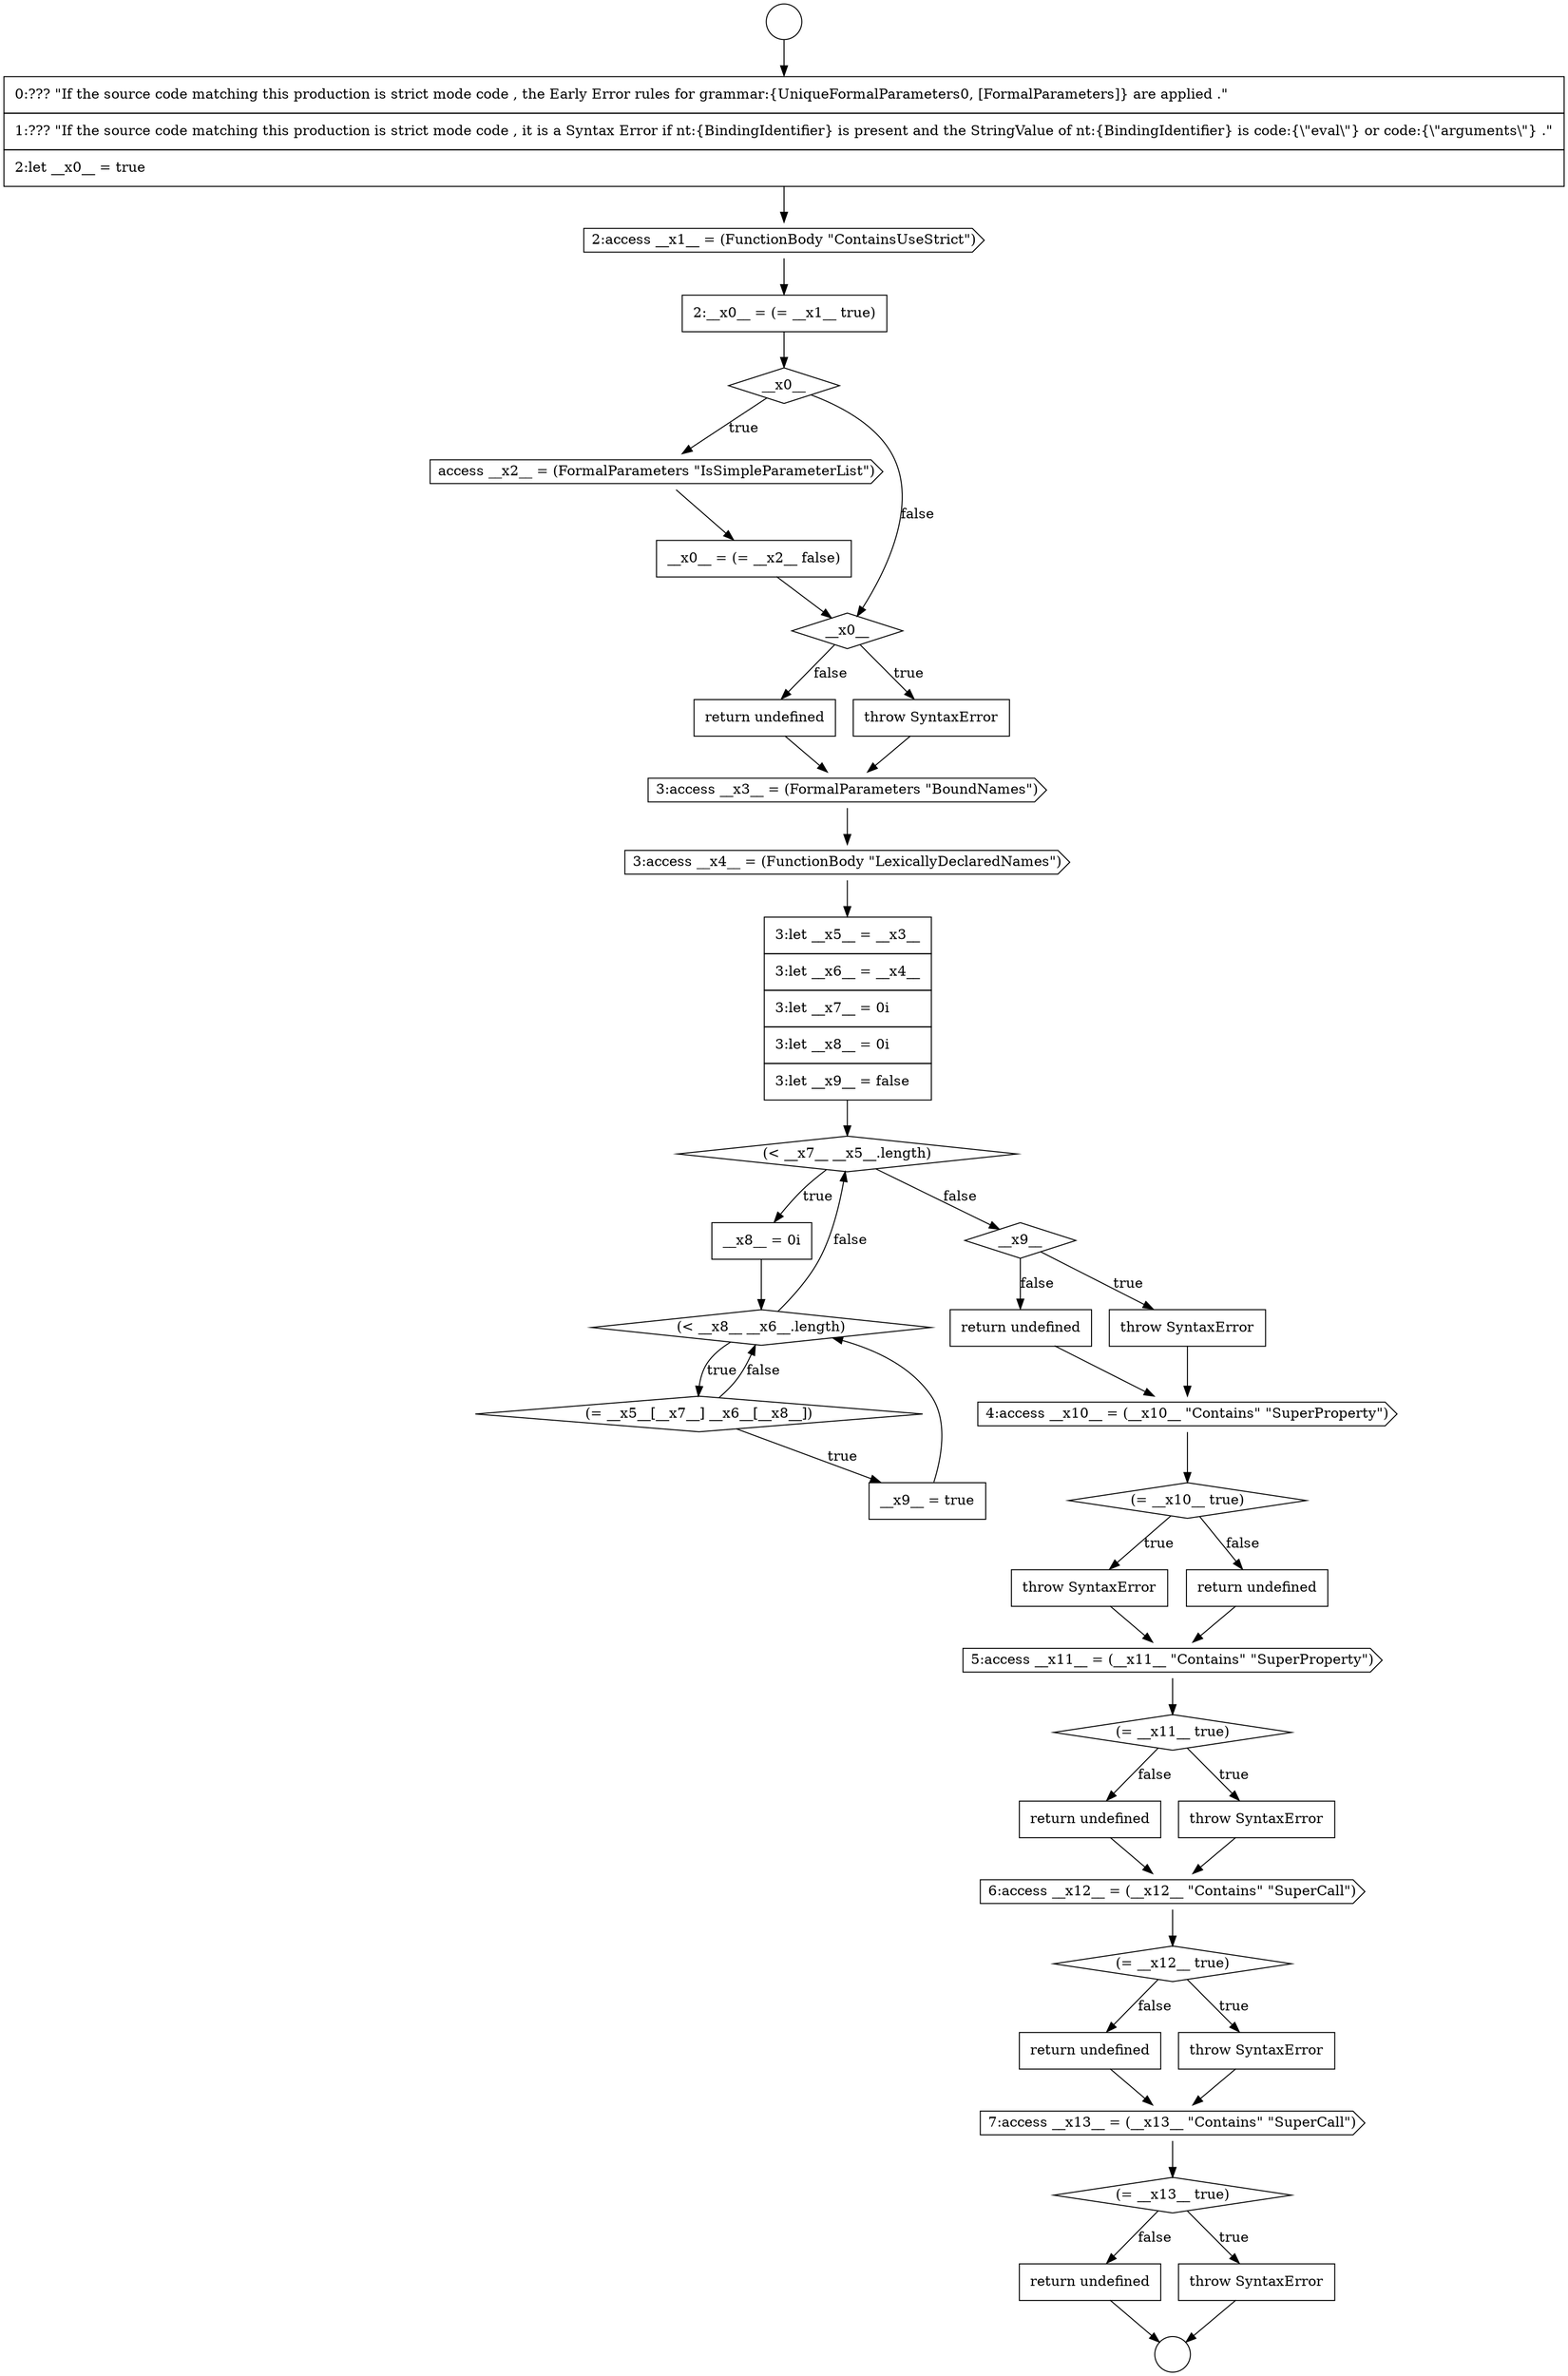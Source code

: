 digraph {
  node18459 [shape=diamond, label=<<font color="black">(= __x12__ true)</font>> color="black" fillcolor="white" style=filled]
  node18438 [shape=none, margin=0, label=<<font color="black">
    <table border="0" cellborder="1" cellspacing="0" cellpadding="10">
      <tr><td align="left">return undefined</td></tr>
    </table>
  </font>> color="black" fillcolor="white" style=filled]
  node18463 [shape=diamond, label=<<font color="black">(= __x13__ true)</font>> color="black" fillcolor="white" style=filled]
  node18451 [shape=diamond, label=<<font color="black">(= __x10__ true)</font>> color="black" fillcolor="white" style=filled]
  node18446 [shape=none, margin=0, label=<<font color="black">
    <table border="0" cellborder="1" cellspacing="0" cellpadding="10">
      <tr><td align="left">__x9__ = true</td></tr>
    </table>
  </font>> color="black" fillcolor="white" style=filled]
  node18432 [shape=none, margin=0, label=<<font color="black">
    <table border="0" cellborder="1" cellspacing="0" cellpadding="10">
      <tr><td align="left">2:__x0__ = (= __x1__ true)</td></tr>
    </table>
  </font>> color="black" fillcolor="white" style=filled]
  node18441 [shape=none, margin=0, label=<<font color="black">
    <table border="0" cellborder="1" cellspacing="0" cellpadding="10">
      <tr><td align="left">3:let __x5__ = __x3__</td></tr>
      <tr><td align="left">3:let __x6__ = __x4__</td></tr>
      <tr><td align="left">3:let __x7__ = 0i</td></tr>
      <tr><td align="left">3:let __x8__ = 0i</td></tr>
      <tr><td align="left">3:let __x9__ = false</td></tr>
    </table>
  </font>> color="black" fillcolor="white" style=filled]
  node18433 [shape=diamond, label=<<font color="black">__x0__</font>> color="black" fillcolor="white" style=filled]
  node18452 [shape=none, margin=0, label=<<font color="black">
    <table border="0" cellborder="1" cellspacing="0" cellpadding="10">
      <tr><td align="left">throw SyntaxError</td></tr>
    </table>
  </font>> color="black" fillcolor="white" style=filled]
  node18461 [shape=none, margin=0, label=<<font color="black">
    <table border="0" cellborder="1" cellspacing="0" cellpadding="10">
      <tr><td align="left">return undefined</td></tr>
    </table>
  </font>> color="black" fillcolor="white" style=filled]
  node18457 [shape=none, margin=0, label=<<font color="black">
    <table border="0" cellborder="1" cellspacing="0" cellpadding="10">
      <tr><td align="left">return undefined</td></tr>
    </table>
  </font>> color="black" fillcolor="white" style=filled]
  node18448 [shape=none, margin=0, label=<<font color="black">
    <table border="0" cellborder="1" cellspacing="0" cellpadding="10">
      <tr><td align="left">throw SyntaxError</td></tr>
    </table>
  </font>> color="black" fillcolor="white" style=filled]
  node18434 [shape=cds, label=<<font color="black">access __x2__ = (FormalParameters &quot;IsSimpleParameterList&quot;)</font>> color="black" fillcolor="white" style=filled]
  node18449 [shape=none, margin=0, label=<<font color="black">
    <table border="0" cellborder="1" cellspacing="0" cellpadding="10">
      <tr><td align="left">return undefined</td></tr>
    </table>
  </font>> color="black" fillcolor="white" style=filled]
  node18435 [shape=none, margin=0, label=<<font color="black">
    <table border="0" cellborder="1" cellspacing="0" cellpadding="10">
      <tr><td align="left">__x0__ = (= __x2__ false)</td></tr>
    </table>
  </font>> color="black" fillcolor="white" style=filled]
  node18440 [shape=cds, label=<<font color="black">3:access __x4__ = (FunctionBody &quot;LexicallyDeclaredNames&quot;)</font>> color="black" fillcolor="white" style=filled]
  node18442 [shape=diamond, label=<<font color="black">(&lt; __x7__ __x5__.length)</font>> color="black" fillcolor="white" style=filled]
  node18429 [shape=circle label=" " color="black" fillcolor="white" style=filled]
  node18437 [shape=none, margin=0, label=<<font color="black">
    <table border="0" cellborder="1" cellspacing="0" cellpadding="10">
      <tr><td align="left">throw SyntaxError</td></tr>
    </table>
  </font>> color="black" fillcolor="white" style=filled]
  node18436 [shape=diamond, label=<<font color="black">__x0__</font>> color="black" fillcolor="white" style=filled]
  node18445 [shape=diamond, label=<<font color="black">(= __x5__[__x7__] __x6__[__x8__])</font>> color="black" fillcolor="white" style=filled]
  node18458 [shape=cds, label=<<font color="black">6:access __x12__ = (__x12__ &quot;Contains&quot; &quot;SuperCall&quot;)</font>> color="black" fillcolor="white" style=filled]
  node18465 [shape=none, margin=0, label=<<font color="black">
    <table border="0" cellborder="1" cellspacing="0" cellpadding="10">
      <tr><td align="left">return undefined</td></tr>
    </table>
  </font>> color="black" fillcolor="white" style=filled]
  node18462 [shape=cds, label=<<font color="black">7:access __x13__ = (__x13__ &quot;Contains&quot; &quot;SuperCall&quot;)</font>> color="black" fillcolor="white" style=filled]
  node18455 [shape=diamond, label=<<font color="black">(= __x11__ true)</font>> color="black" fillcolor="white" style=filled]
  node18428 [shape=circle label=" " color="black" fillcolor="white" style=filled]
  node18444 [shape=diamond, label=<<font color="black">(&lt; __x8__ __x6__.length)</font>> color="black" fillcolor="white" style=filled]
  node18431 [shape=cds, label=<<font color="black">2:access __x1__ = (FunctionBody &quot;ContainsUseStrict&quot;)</font>> color="black" fillcolor="white" style=filled]
  node18439 [shape=cds, label=<<font color="black">3:access __x3__ = (FormalParameters &quot;BoundNames&quot;)</font>> color="black" fillcolor="white" style=filled]
  node18456 [shape=none, margin=0, label=<<font color="black">
    <table border="0" cellborder="1" cellspacing="0" cellpadding="10">
      <tr><td align="left">throw SyntaxError</td></tr>
    </table>
  </font>> color="black" fillcolor="white" style=filled]
  node18443 [shape=none, margin=0, label=<<font color="black">
    <table border="0" cellborder="1" cellspacing="0" cellpadding="10">
      <tr><td align="left">__x8__ = 0i</td></tr>
    </table>
  </font>> color="black" fillcolor="white" style=filled]
  node18460 [shape=none, margin=0, label=<<font color="black">
    <table border="0" cellborder="1" cellspacing="0" cellpadding="10">
      <tr><td align="left">throw SyntaxError</td></tr>
    </table>
  </font>> color="black" fillcolor="white" style=filled]
  node18430 [shape=none, margin=0, label=<<font color="black">
    <table border="0" cellborder="1" cellspacing="0" cellpadding="10">
      <tr><td align="left">0:??? &quot;If the source code matching this production is strict mode code , the Early Error rules for grammar:{UniqueFormalParameters0, [FormalParameters]} are applied .&quot;</td></tr>
      <tr><td align="left">1:??? &quot;If the source code matching this production is strict mode code , it is a Syntax Error if nt:{BindingIdentifier} is present and the StringValue of nt:{BindingIdentifier} is code:{\&quot;eval\&quot;} or code:{\&quot;arguments\&quot;} .&quot;</td></tr>
      <tr><td align="left">2:let __x0__ = true</td></tr>
    </table>
  </font>> color="black" fillcolor="white" style=filled]
  node18454 [shape=cds, label=<<font color="black">5:access __x11__ = (__x11__ &quot;Contains&quot; &quot;SuperProperty&quot;)</font>> color="black" fillcolor="white" style=filled]
  node18447 [shape=diamond, label=<<font color="black">__x9__</font>> color="black" fillcolor="white" style=filled]
  node18464 [shape=none, margin=0, label=<<font color="black">
    <table border="0" cellborder="1" cellspacing="0" cellpadding="10">
      <tr><td align="left">throw SyntaxError</td></tr>
    </table>
  </font>> color="black" fillcolor="white" style=filled]
  node18453 [shape=none, margin=0, label=<<font color="black">
    <table border="0" cellborder="1" cellspacing="0" cellpadding="10">
      <tr><td align="left">return undefined</td></tr>
    </table>
  </font>> color="black" fillcolor="white" style=filled]
  node18450 [shape=cds, label=<<font color="black">4:access __x10__ = (__x10__ &quot;Contains&quot; &quot;SuperProperty&quot;)</font>> color="black" fillcolor="white" style=filled]
  node18428 -> node18430 [ color="black"]
  node18450 -> node18451 [ color="black"]
  node18430 -> node18431 [ color="black"]
  node18435 -> node18436 [ color="black"]
  node18449 -> node18450 [ color="black"]
  node18451 -> node18452 [label=<<font color="black">true</font>> color="black"]
  node18451 -> node18453 [label=<<font color="black">false</font>> color="black"]
  node18454 -> node18455 [ color="black"]
  node18446 -> node18444 [ color="black"]
  node18461 -> node18462 [ color="black"]
  node18448 -> node18450 [ color="black"]
  node18453 -> node18454 [ color="black"]
  node18442 -> node18443 [label=<<font color="black">true</font>> color="black"]
  node18442 -> node18447 [label=<<font color="black">false</font>> color="black"]
  node18458 -> node18459 [ color="black"]
  node18444 -> node18445 [label=<<font color="black">true</font>> color="black"]
  node18444 -> node18442 [label=<<font color="black">false</font>> color="black"]
  node18447 -> node18448 [label=<<font color="black">true</font>> color="black"]
  node18447 -> node18449 [label=<<font color="black">false</font>> color="black"]
  node18431 -> node18432 [ color="black"]
  node18440 -> node18441 [ color="black"]
  node18460 -> node18462 [ color="black"]
  node18452 -> node18454 [ color="black"]
  node18455 -> node18456 [label=<<font color="black">true</font>> color="black"]
  node18455 -> node18457 [label=<<font color="black">false</font>> color="black"]
  node18433 -> node18434 [label=<<font color="black">true</font>> color="black"]
  node18433 -> node18436 [label=<<font color="black">false</font>> color="black"]
  node18465 -> node18429 [ color="black"]
  node18434 -> node18435 [ color="black"]
  node18438 -> node18439 [ color="black"]
  node18456 -> node18458 [ color="black"]
  node18464 -> node18429 [ color="black"]
  node18436 -> node18437 [label=<<font color="black">true</font>> color="black"]
  node18436 -> node18438 [label=<<font color="black">false</font>> color="black"]
  node18439 -> node18440 [ color="black"]
  node18445 -> node18446 [label=<<font color="black">true</font>> color="black"]
  node18445 -> node18444 [label=<<font color="black">false</font>> color="black"]
  node18459 -> node18460 [label=<<font color="black">true</font>> color="black"]
  node18459 -> node18461 [label=<<font color="black">false</font>> color="black"]
  node18457 -> node18458 [ color="black"]
  node18463 -> node18464 [label=<<font color="black">true</font>> color="black"]
  node18463 -> node18465 [label=<<font color="black">false</font>> color="black"]
  node18441 -> node18442 [ color="black"]
  node18443 -> node18444 [ color="black"]
  node18437 -> node18439 [ color="black"]
  node18462 -> node18463 [ color="black"]
  node18432 -> node18433 [ color="black"]
}
